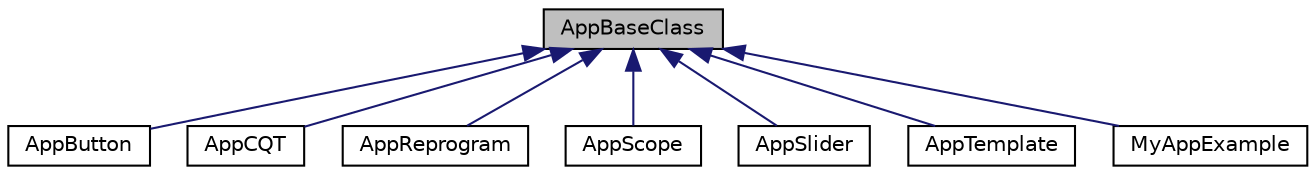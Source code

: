 digraph "AppBaseClass"
{
 // LATEX_PDF_SIZE
  edge [fontname="Helvetica",fontsize="10",labelfontname="Helvetica",labelfontsize="10"];
  node [fontname="Helvetica",fontsize="10",shape=record];
  Node1 [label="AppBaseClass",height=0.2,width=0.4,color="black", fillcolor="grey75", style="filled", fontcolor="black",tooltip=" "];
  Node1 -> Node2 [dir="back",color="midnightblue",fontsize="10",style="solid",fontname="Helvetica"];
  Node2 [label="AppButton",height=0.2,width=0.4,color="black", fillcolor="white", style="filled",URL="$class_app_button.html",tooltip=" "];
  Node1 -> Node3 [dir="back",color="midnightblue",fontsize="10",style="solid",fontname="Helvetica"];
  Node3 [label="AppCQT",height=0.2,width=0.4,color="black", fillcolor="white", style="filled",URL="$class_app_c_q_t.html",tooltip=" "];
  Node1 -> Node4 [dir="back",color="midnightblue",fontsize="10",style="solid",fontname="Helvetica"];
  Node4 [label="AppReprogram",height=0.2,width=0.4,color="black", fillcolor="white", style="filled",URL="$class_app_reprogram.html",tooltip=" "];
  Node1 -> Node5 [dir="back",color="midnightblue",fontsize="10",style="solid",fontname="Helvetica"];
  Node5 [label="AppScope",height=0.2,width=0.4,color="black", fillcolor="white", style="filled",URL="$class_app_scope.html",tooltip=" "];
  Node1 -> Node6 [dir="back",color="midnightblue",fontsize="10",style="solid",fontname="Helvetica"];
  Node6 [label="AppSlider",height=0.2,width=0.4,color="black", fillcolor="white", style="filled",URL="$class_app_slider.html",tooltip=" "];
  Node1 -> Node7 [dir="back",color="midnightblue",fontsize="10",style="solid",fontname="Helvetica"];
  Node7 [label="AppTemplate",height=0.2,width=0.4,color="black", fillcolor="white", style="filled",URL="$class_app_template.html",tooltip=" "];
  Node1 -> Node8 [dir="back",color="midnightblue",fontsize="10",style="solid",fontname="Helvetica"];
  Node8 [label="MyAppExample",height=0.2,width=0.4,color="black", fillcolor="white", style="filled",URL="$class_my_app_example.html",tooltip=" "];
}

